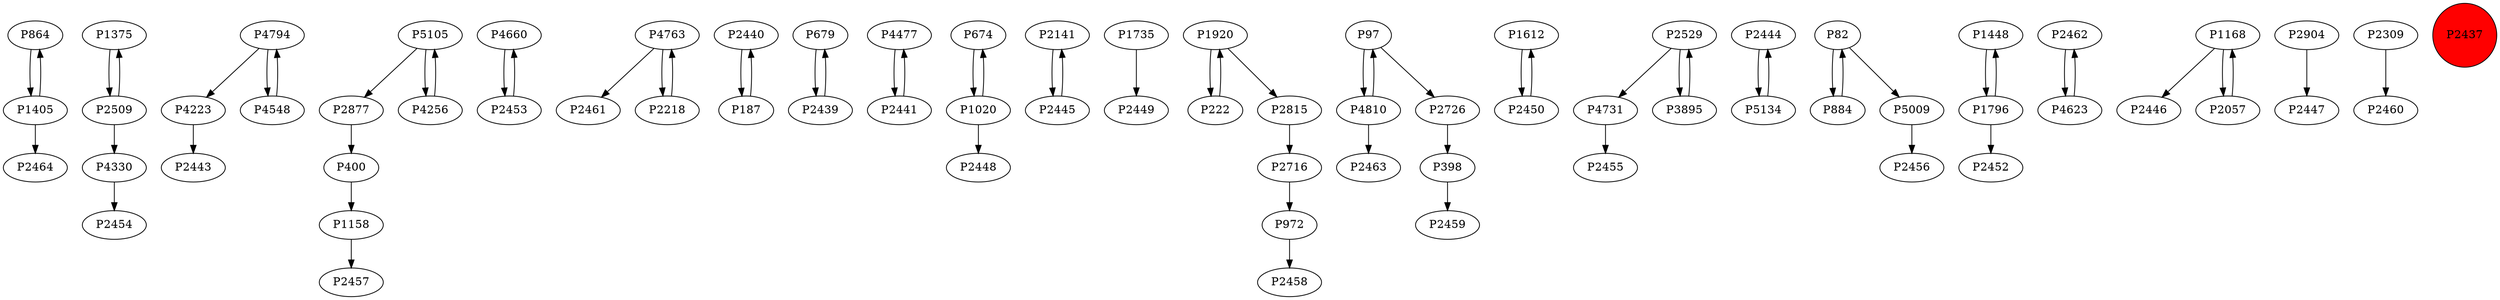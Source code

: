 digraph {
	P864 -> P1405
	P1375 -> P2509
	P4794 -> P4223
	P5105 -> P2877
	P2877 -> P400
	P4660 -> P2453
	P4763 -> P2461
	P2440 -> P187
	P679 -> P2439
	P4477 -> P2441
	P674 -> P1020
	P2141 -> P2445
	P1735 -> P2449
	P972 -> P2458
	P398 -> P2459
	P1612 -> P2450
	P4810 -> P2463
	P2529 -> P4731
	P2444 -> P5134
	P4256 -> P5105
	P2441 -> P4477
	P97 -> P2726
	P1020 -> P674
	P2218 -> P4763
	P2815 -> P2716
	P82 -> P884
	P4794 -> P4548
	P5105 -> P4256
	P4548 -> P4794
	P2716 -> P972
	P1405 -> P864
	P2726 -> P398
	P1448 -> P1796
	P5009 -> P2456
	P82 -> P5009
	P4223 -> P2443
	P4731 -> P2455
	P400 -> P1158
	P4810 -> P97
	P2439 -> P679
	P2462 -> P4623
	P1168 -> P2446
	P4623 -> P2462
	P5134 -> P2444
	P2509 -> P1375
	P2509 -> P4330
	P222 -> P1920
	P2529 -> P3895
	P4763 -> P2218
	P1020 -> P2448
	P1405 -> P2464
	P97 -> P4810
	P2904 -> P2447
	P2453 -> P4660
	P187 -> P2440
	P1796 -> P2452
	P2309 -> P2460
	P2450 -> P1612
	P2057 -> P1168
	P1920 -> P2815
	P884 -> P82
	P1168 -> P2057
	P2445 -> P2141
	P3895 -> P2529
	P1920 -> P222
	P4330 -> P2454
	P1158 -> P2457
	P1796 -> P1448
	P2437 [shape=circle]
	P2437 [style=filled]
	P2437 [fillcolor=red]
}